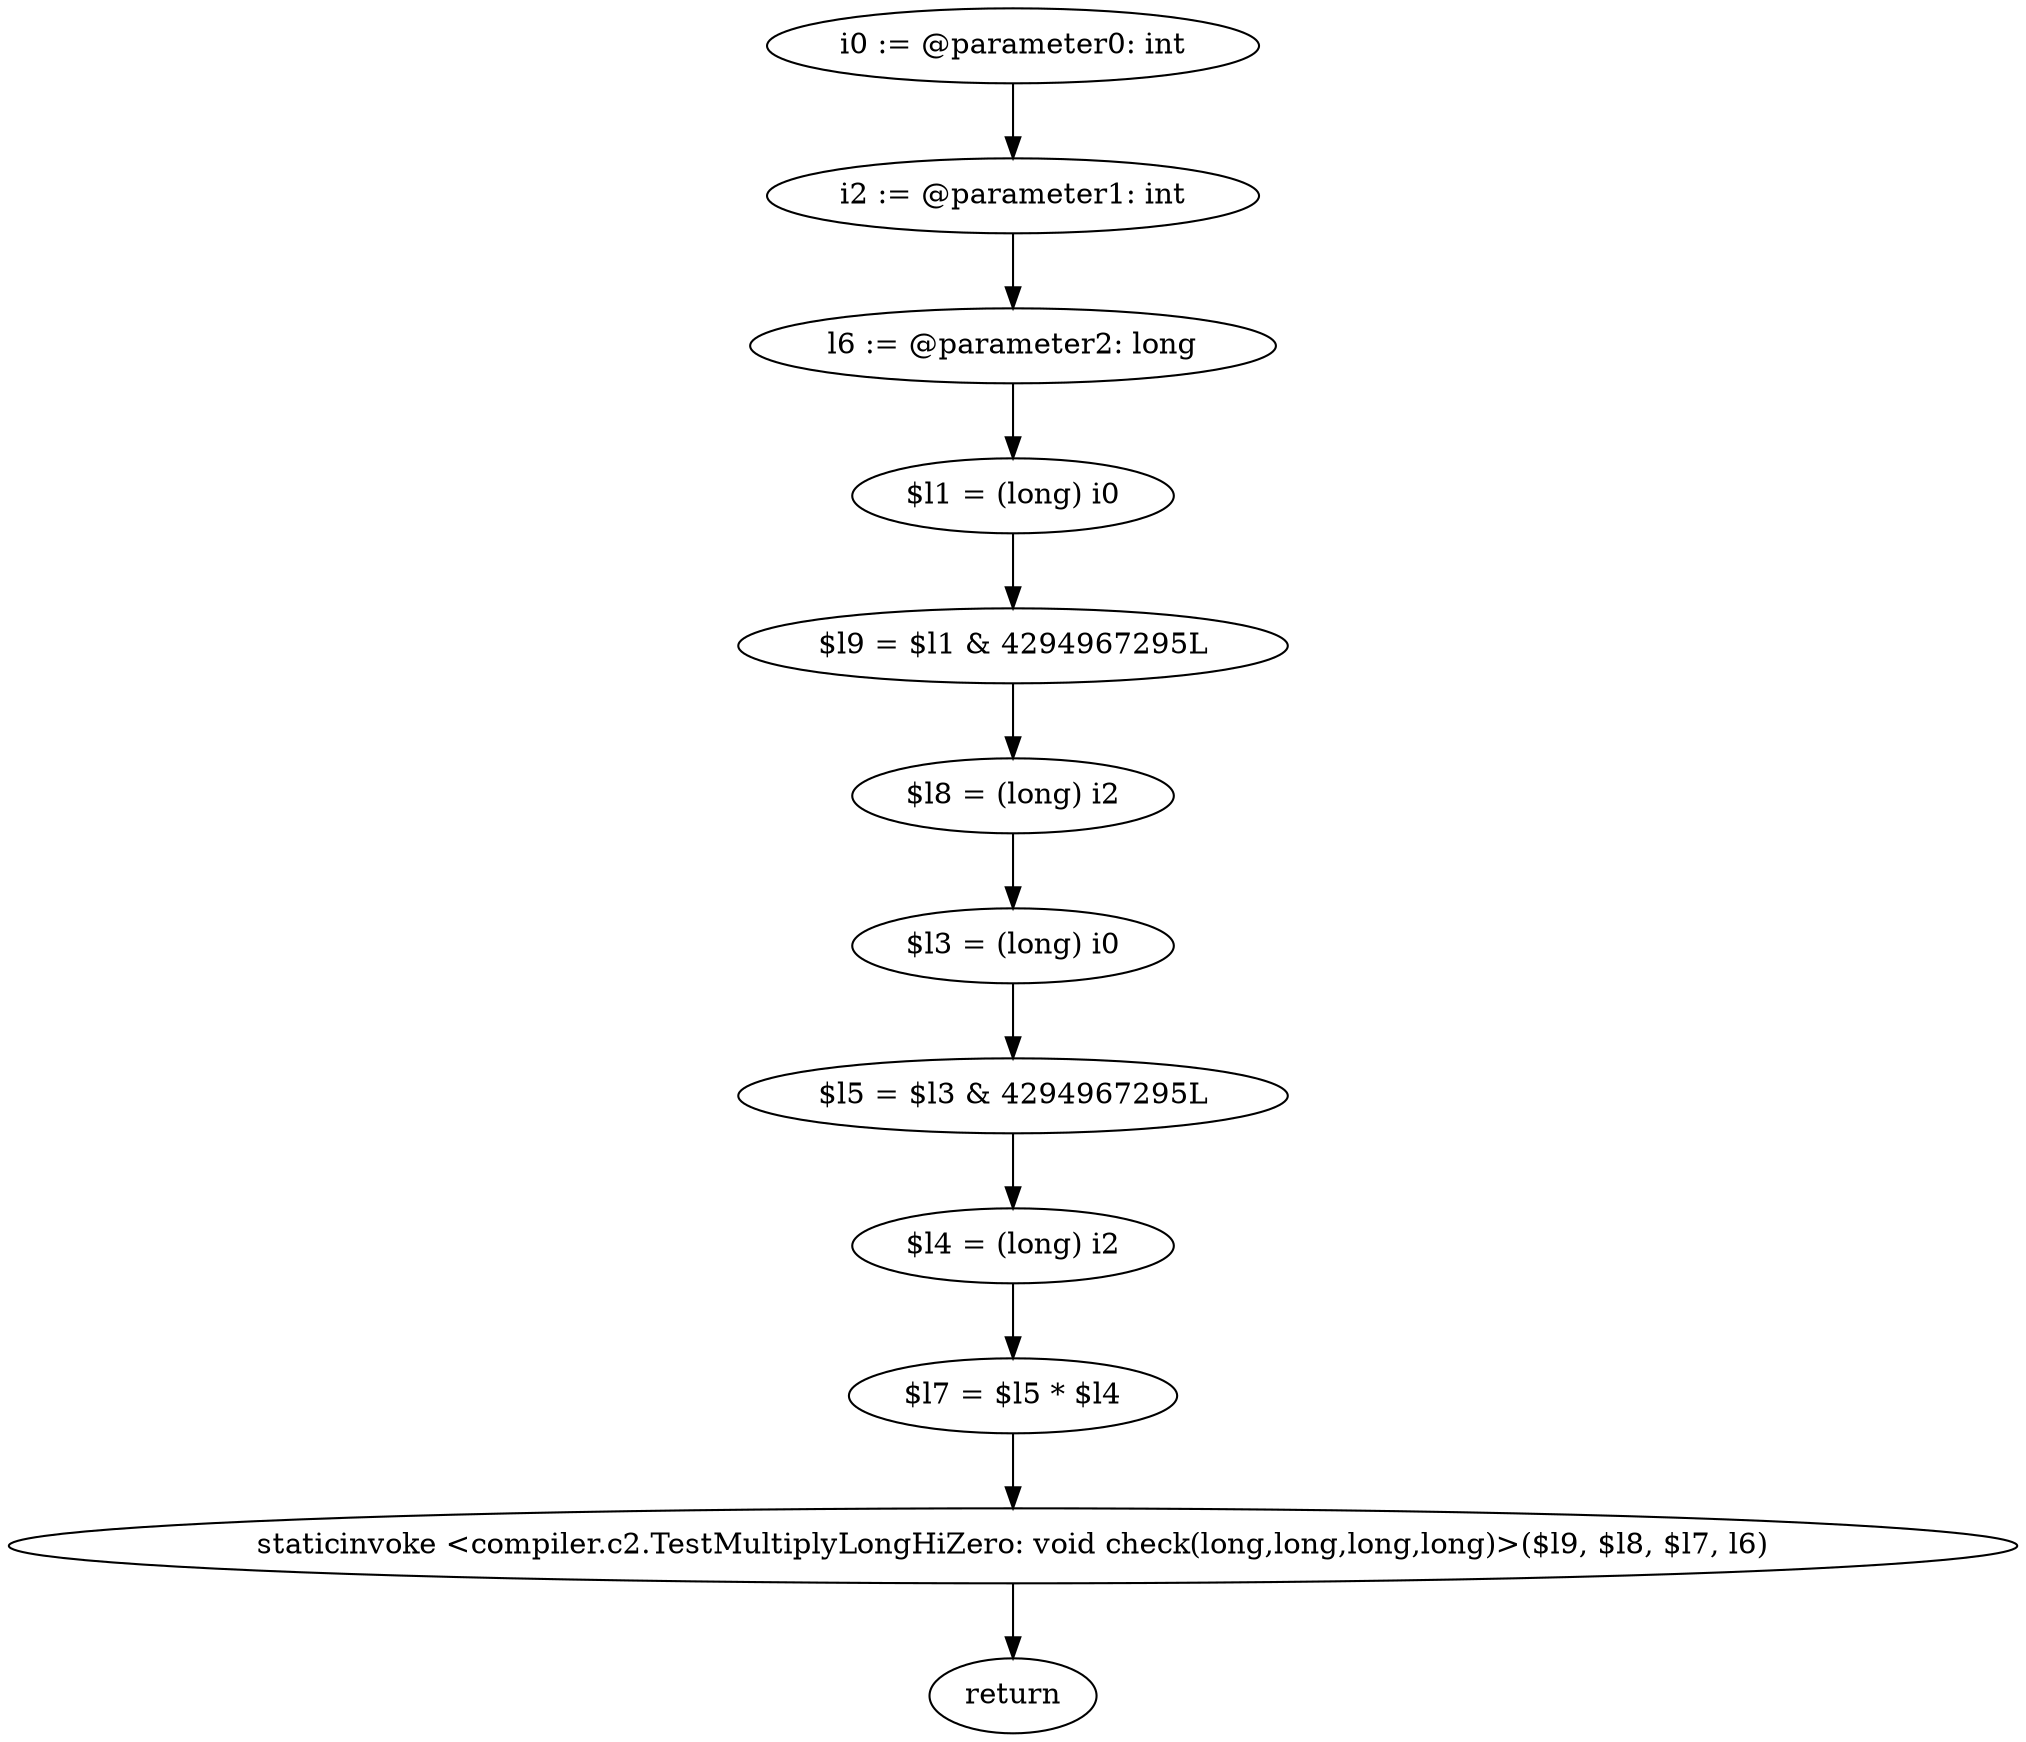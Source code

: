 digraph "unitGraph" {
    "i0 := @parameter0: int"
    "i2 := @parameter1: int"
    "l6 := @parameter2: long"
    "$l1 = (long) i0"
    "$l9 = $l1 & 4294967295L"
    "$l8 = (long) i2"
    "$l3 = (long) i0"
    "$l5 = $l3 & 4294967295L"
    "$l4 = (long) i2"
    "$l7 = $l5 * $l4"
    "staticinvoke <compiler.c2.TestMultiplyLongHiZero: void check(long,long,long,long)>($l9, $l8, $l7, l6)"
    "return"
    "i0 := @parameter0: int"->"i2 := @parameter1: int";
    "i2 := @parameter1: int"->"l6 := @parameter2: long";
    "l6 := @parameter2: long"->"$l1 = (long) i0";
    "$l1 = (long) i0"->"$l9 = $l1 & 4294967295L";
    "$l9 = $l1 & 4294967295L"->"$l8 = (long) i2";
    "$l8 = (long) i2"->"$l3 = (long) i0";
    "$l3 = (long) i0"->"$l5 = $l3 & 4294967295L";
    "$l5 = $l3 & 4294967295L"->"$l4 = (long) i2";
    "$l4 = (long) i2"->"$l7 = $l5 * $l4";
    "$l7 = $l5 * $l4"->"staticinvoke <compiler.c2.TestMultiplyLongHiZero: void check(long,long,long,long)>($l9, $l8, $l7, l6)";
    "staticinvoke <compiler.c2.TestMultiplyLongHiZero: void check(long,long,long,long)>($l9, $l8, $l7, l6)"->"return";
}
